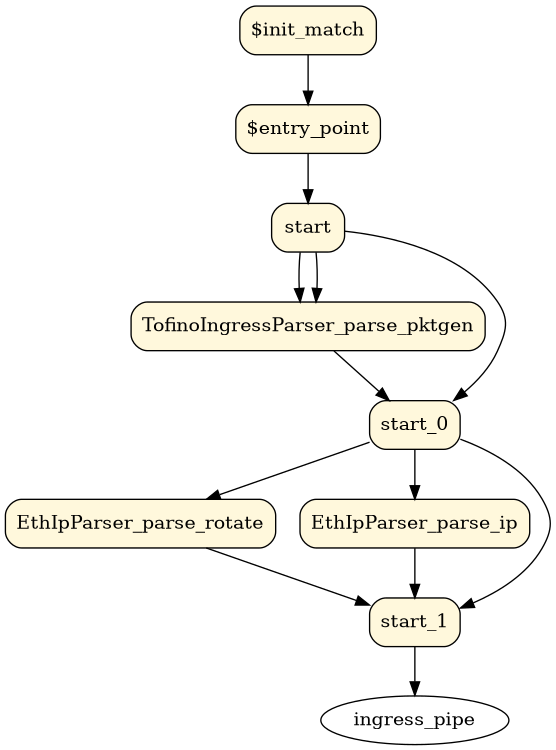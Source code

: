 digraph parser {
size="8,5"
State0x11683b40 [shape=record, style="filled,rounded", fillcolor=cornsilk, label="{\$init_match}"];
State0x115d8240 [shape=record, style="filled,rounded", fillcolor=cornsilk, label="{\$entry_point}"];
State0x115eed80 [shape=record, style="filled,rounded", fillcolor=cornsilk, label="{start}"];
State0x115d8000 [shape=record, style="filled,rounded", fillcolor=cornsilk, label="{TofinoIngressParser_parse_pktgen}"];
State0x115eeb40 [shape=record, style="filled,rounded", fillcolor=cornsilk, label="{start_0}"];
State0xd07dd80 [shape=record, style="filled,rounded", fillcolor=cornsilk, label="{EthIpParser_parse_rotate}"];
State0x115ee480 [shape=record, style="filled,rounded", fillcolor=cornsilk, label="{EthIpParser_parse_ip}"];
State0xcdd5d80 [shape=record, style="filled,rounded", fillcolor=cornsilk, label="{start_1}"];
State0x11683b40 -> State0x115d8240 [  ]
State0x115d8240 -> State0x115eed80 [  ]
State0x115eed80 -> State0x115d8000 [  ]
State0x115eed80 -> State0x115d8000 [  ]
State0x115eed80 -> State0x115eeb40 [  ]
State0x115d8000 -> State0x115eeb40 [  ]
State0x115eeb40 -> State0xd07dd80 [  ]
State0x115eeb40 -> State0x115ee480 [  ]
State0x115eeb40 -> State0xcdd5d80 [  ]
State0xd07dd80 -> State0xcdd5d80 [  ]
State0x115ee480 -> State0xcdd5d80 [  ]
State0xcdd5d80 -> ingress_pipe [  ]
}
